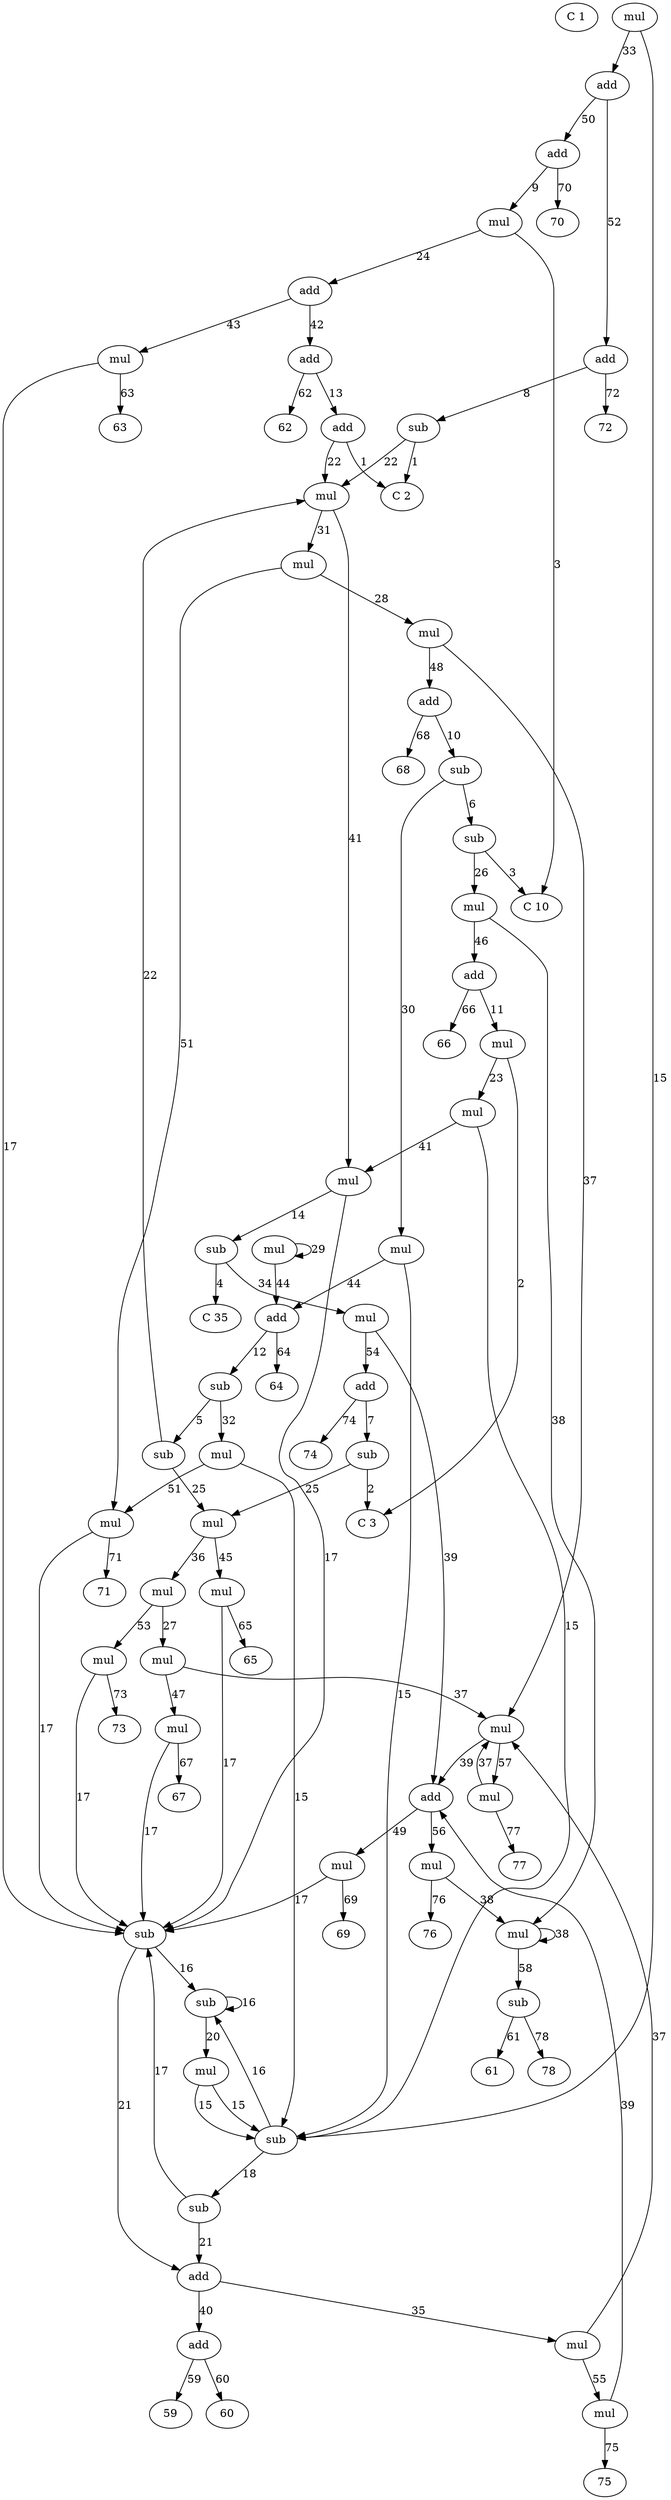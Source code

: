 digraph G {
0 [label="C 1"]
1 [label="C 2"]
2 [label="C 3"]
3 [label="C 10"]
4 [label="C 35"]
5 [label="sub"]
5 -> 22 [label="22"]
5 -> 25 [label="25"]
6 [label="sub"]
6 -> 3 [label="3"]
6 -> 26 [label="26"]
7 [label="sub"]
7 -> 2 [label="2"]
7 -> 25 [label="25"]
8 [label="sub"]
8 -> 1 [label="1"]
8 -> 22 [label="22"]
9 [label="mul"]
9 -> 3 [label="3"]
9 -> 24 [label="24"]
10 [label="sub"]
10 -> 6 [label="6"]
10 -> 30 [label="30"]
11 [label="mul"]
11 -> 2 [label="2"]
11 -> 23 [label="23"]
12 [label="sub"]
12 -> 5 [label="5"]
12 -> 32 [label="32"]
13 [label="add"]
13 -> 1 [label="1"]
13 -> 22 [label="22"]
14 [label="sub"]
14 -> 4 [label="4"]
14 -> 34 [label="34"]
15 [label="sub"]
15 -> 16 [label="16"]
15 -> 18 [label="18"]
16 [label="sub"]
16 -> 16 [label="16"]
16 -> 20 [label="20"]
17 [label="sub"]
17 -> 16 [label="16"]
17 -> 21 [label="21"]
18 [label="sub"]
18 -> 17 [label="17"]
18 -> 21 [label="21"]
19 [label="mul"]
19 -> 15 [label="15"]
19 -> 33 [label="33"]
20 [label="mul"]
20 -> 15 [label="15"]
20 -> 15 [label="15"]
21 [label="add"]
21 -> 35 [label="35"]
21 -> 40 [label="40"]
22 [label="mul"]
22 -> 31 [label="31"]
22 -> 41 [label="41"]
23 [label="mul"]
23 -> 15 [label="15"]
23 -> 41 [label="41"]
24 [label="add"]
24 -> 42 [label="42"]
24 -> 43 [label="43"]
25 [label="mul"]
25 -> 36 [label="36"]
25 -> 45 [label="45"]
26 [label="mul"]
26 -> 38 [label="38"]
26 -> 46 [label="46"]
27 [label="mul"]
27 -> 37 [label="37"]
27 -> 47 [label="47"]
28 [label="mul"]
28 -> 37 [label="37"]
28 -> 48 [label="48"]
29 [label="mul"]
29 -> 29 [label="29"]
29 -> 44 [label="44"]
30 [label="mul"]
30 -> 15 [label="15"]
30 -> 44 [label="44"]
31 [label="mul"]
31 -> 28 [label="28"]
31 -> 51 [label="51"]
32 [label="mul"]
32 -> 15 [label="15"]
32 -> 51 [label="51"]
33 [label="add"]
33 -> 50 [label="50"]
33 -> 52 [label="52"]
34 [label="mul"]
34 -> 39 [label="39"]
34 -> 54 [label="54"]
35 [label="mul"]
35 -> 37 [label="37"]
35 -> 55 [label="55"]
36 [label="mul"]
36 -> 27 [label="27"]
36 -> 53 [label="53"]
37 [label="mul"]
37 -> 39 [label="39"]
37 -> 57 [label="57"]
38 [label="mul"]
38 -> 38 [label="38"]
38 -> 58 [label="58"]
39 [label="add"]
39 -> 49 [label="49"]
39 -> 56 [label="56"]
40 [label="add"]
40 -> 59 [label="59"]
40 -> 60 [label="60"]
41 [label="mul"]
41 -> 14 [label="14"]
41 -> 17 [label="17"]
42 [label="add"]
42 -> 13 [label="13"]
42 -> 62 [label="62"]
43 [label="mul"]
43 -> 17 [label="17"]
43 -> 63 [label="63"]
44 [label="add"]
44 -> 12 [label="12"]
44 -> 64 [label="64"]
45 [label="mul"]
45 -> 17 [label="17"]
45 -> 65 [label="65"]
46 [label="add"]
46 -> 11 [label="11"]
46 -> 66 [label="66"]
47 [label="mul"]
47 -> 17 [label="17"]
47 -> 67 [label="67"]
48 [label="add"]
48 -> 10 [label="10"]
48 -> 68 [label="68"]
49 [label="mul"]
49 -> 17 [label="17"]
49 -> 69 [label="69"]
50 [label="add"]
50 -> 9 [label="9"]
50 -> 70 [label="70"]
51 [label="mul"]
51 -> 17 [label="17"]
51 -> 71 [label="71"]
52 [label="add"]
52 -> 8 [label="8"]
52 -> 72 [label="72"]
53 [label="mul"]
53 -> 17 [label="17"]
53 -> 73 [label="73"]
54 [label="add"]
54 -> 7 [label="7"]
54 -> 74 [label="74"]
55 [label="mul"]
55 -> 39 [label="39"]
55 -> 75 [label="75"]
56 [label="mul"]
56 -> 38 [label="38"]
56 -> 76 [label="76"]
57 [label="mul"]
57 -> 37 [label="37"]
57 -> 77 [label="77"]
58 [label="sub"]
58 -> 61 [label="61"]
58 -> 78 [label="78"]
}

